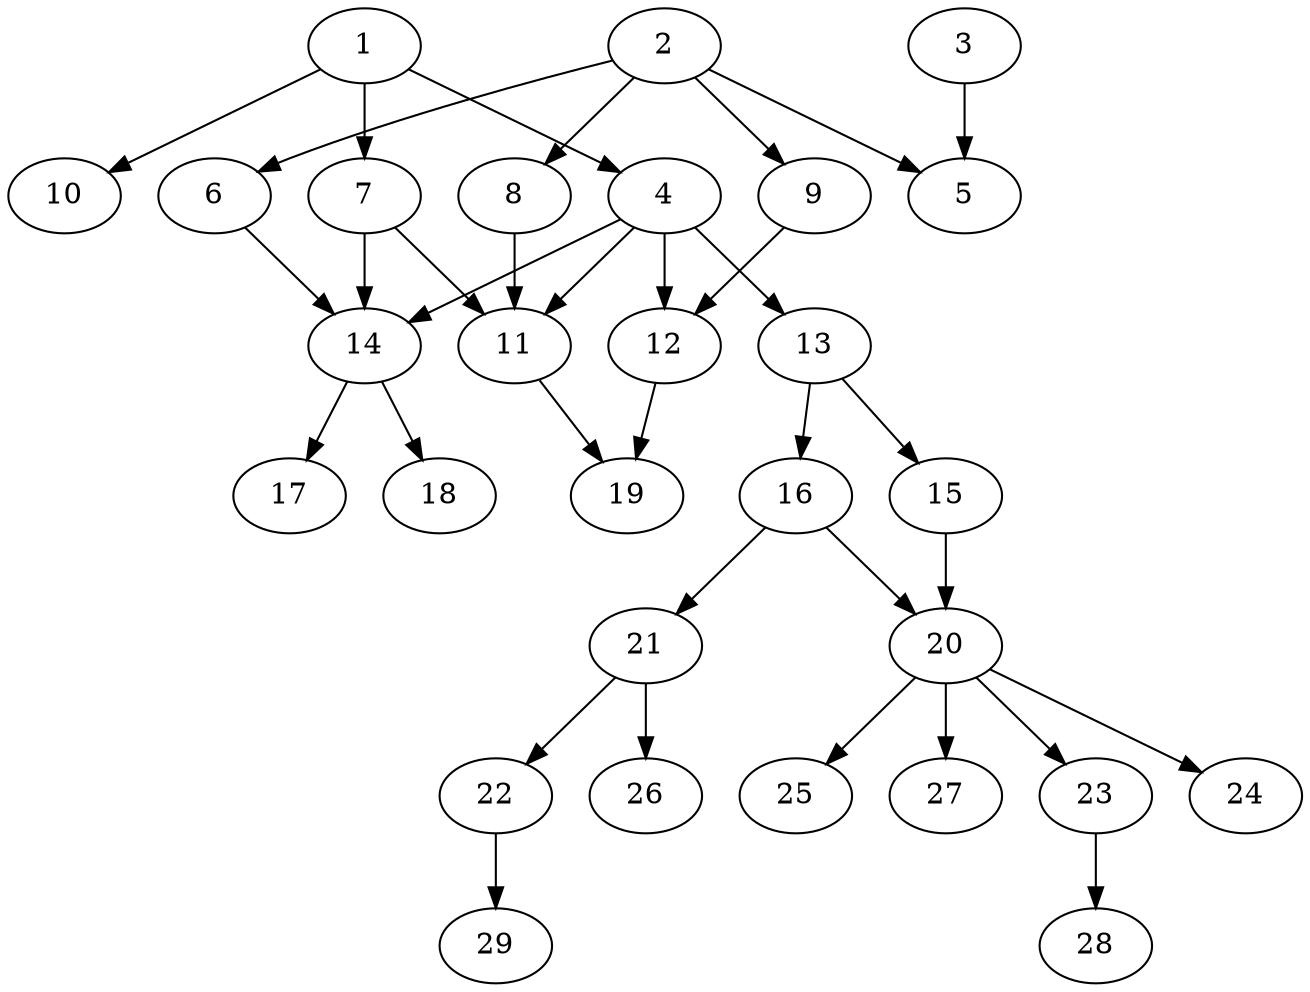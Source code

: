 // DAG (tier=2-normal, mode=data, n=29, ccr=0.442, fat=0.509, density=0.434, regular=0.475, jump=0.193, mindata=2097152, maxdata=16777216)
// DAG automatically generated by daggen at Sun Aug 24 16:33:33 2025
// /home/ermia/Project/Environments/daggen/bin/daggen --dot --ccr 0.442 --fat 0.509 --regular 0.475 --density 0.434 --jump 0.193 --mindata 2097152 --maxdata 16777216 -n 29 
digraph G {
  1 [size="56809798435048616", alpha="0.18", expect_size="28404899217524308"]
  1 -> 4 [size ="2117257555607552"]
  1 -> 7 [size ="2117257555607552"]
  1 -> 10 [size ="2117257555607552"]
  2 [size="831716246763720704", alpha="0.20", expect_size="415858123381860352"]
  2 -> 5 [size ="1639238365872128"]
  2 -> 6 [size ="1639238365872128"]
  2 -> 8 [size ="1639238365872128"]
  2 -> 9 [size ="1639238365872128"]
  3 [size="45269957650067592", alpha="0.18", expect_size="22634978825033796"]
  3 -> 5 [size ="2024735630163968"]
  4 [size="716859702746546176000", alpha="0.12", expect_size="358429851373273088000"]
  4 -> 11 [size ="640785632460800"]
  4 -> 12 [size ="640785632460800"]
  4 -> 13 [size ="640785632460800"]
  4 -> 14 [size ="640785632460800"]
  5 [size="20897353183830404", alpha="0.12", expect_size="10448676591915202"]
  6 [size="1476434659138076672000", alpha="0.06", expect_size="738217329569038336000"]
  6 -> 14 [size ="1037288289075200"]
  7 [size="215730657281858496", alpha="0.17", expect_size="107865328640929248"]
  7 -> 11 [size ="147693322108928"]
  7 -> 14 [size ="147693322108928"]
  8 [size="21136747436271324", alpha="0.08", expect_size="10568373718135662"]
  8 -> 11 [size ="614376314765312"]
  9 [size="13547947675362520", alpha="0.13", expect_size="6773973837681260"]
  9 -> 12 [size ="1557952276201472"]
  10 [size="153551100252951168", alpha="0.00", expect_size="76775550126475584"]
  11 [size="11495679322946011136", alpha="0.10", expect_size="5747839661473005568"]
  11 -> 19 [size ="40748636438528"]
  12 [size="28881262462310040", alpha="0.06", expect_size="14440631231155020"]
  12 -> 19 [size ="659989672755200"]
  13 [size="60529612947797504", alpha="0.07", expect_size="30264806473898752"]
  13 -> 15 [size ="1272623044493312"]
  13 -> 16 [size ="1272623044493312"]
  14 [size="1403635368091800576", alpha="0.15", expect_size="701817684045900288"]
  14 -> 17 [size ="900345941196800"]
  14 -> 18 [size ="900345941196800"]
  15 [size="3614464734941960732672", alpha="0.07", expect_size="1807232367470980366336"]
  15 -> 20 [size ="1884166660554752"]
  16 [size="2680353996790424064", alpha="0.12", expect_size="1340176998395212032"]
  16 -> 20 [size ="1461188172972032"]
  16 -> 21 [size ="1461188172972032"]
  17 [size="478960880639132736", alpha="0.12", expect_size="239480440319566368"]
  18 [size="2881794727655036157952", alpha="0.17", expect_size="1440897363827518078976"]
  19 [size="392199436719447232", alpha="0.14", expect_size="196099718359723616"]
  20 [size="91715302079160385536", alpha="0.18", expect_size="45857651039580192768"]
  20 -> 23 [size ="162698864099328"]
  20 -> 24 [size ="162698864099328"]
  20 -> 25 [size ="162698864099328"]
  20 -> 27 [size ="162698864099328"]
  21 [size="6948464901469781", alpha="0.14", expect_size="3474232450734890"]
  21 -> 22 [size ="115835402190848"]
  21 -> 26 [size ="115835402190848"]
  22 [size="1220160200930229760", alpha="0.06", expect_size="610080100465114880"]
  22 -> 29 [size ="474631500726272"]
  23 [size="10442193431296262", alpha="0.19", expect_size="5221096715648131"]
  23 -> 28 [size ="165220714545152"]
  24 [size="1152702673231530880", alpha="0.02", expect_size="576351336615765440"]
  25 [size="799311037160623177728", alpha="0.06", expect_size="399655518580311588864"]
  26 [size="1397811045326039023616", alpha="0.17", expect_size="698905522663019511808"]
  27 [size="59905062991233800", alpha="0.01", expect_size="29952531495616900"]
  28 [size="3428636214658670592", alpha="0.20", expect_size="1714318107329335296"]
  29 [size="838019837611298783232", alpha="0.18", expect_size="419009918805649391616"]
}